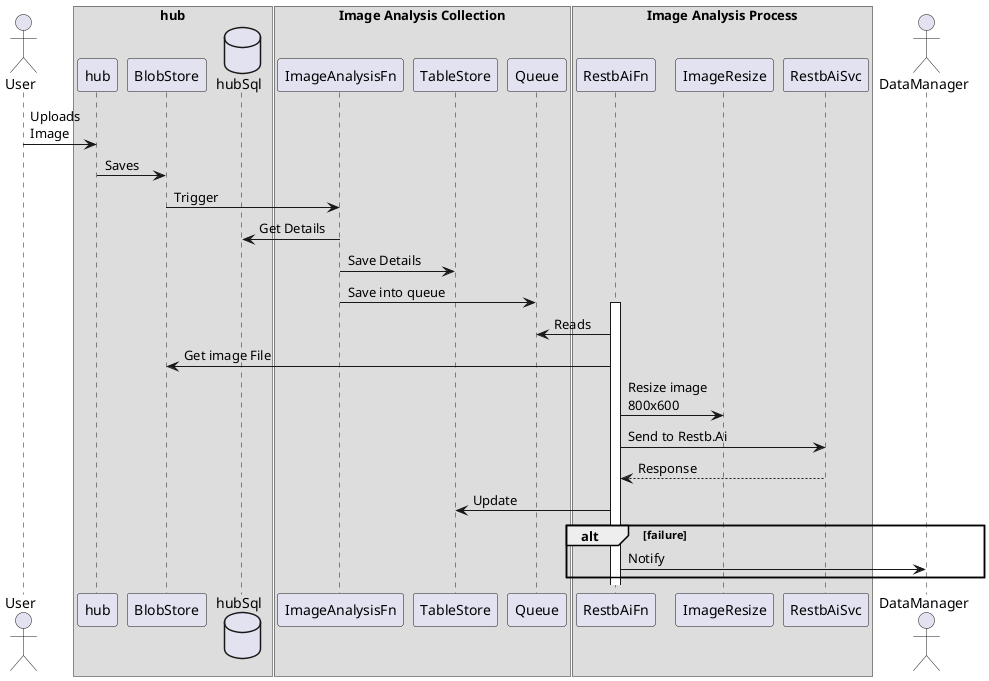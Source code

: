 @startuml "ImageAnalysis Sequence"

actor User
box "hub"
    User -> hub : Uploads\nImage
    hub -> BlobStore : Saves
database hubSql
end box

box "Image Analysis Collection"
    BlobStore -> ImageAnalysisFn : Trigger
    ImageAnalysisFn -> hubSql : Get Details
    ImageAnalysisFn -> TableStore : Save Details
    ImageAnalysisFn -> Queue : Save into queue
end box
box "Image Analysis Process"
    Activate RestbAiFn
    RestbAiFn -> Queue : Reads 
    RestbAiFn -> BlobStore : Get image File
    RestbAiFn -> ImageResize : Resize image\n800x600
    RestbAiFn -> RestbAiSvc : Send to Restb.Ai
    RestbAiSvc --> RestbAiFn : Response
    RestbAiFn -> TableStore : Update 
end box

actor DataManager
alt failure
    RestbAiFn -> DataManager : Notify
end



' Need to failure route



 

@enduml